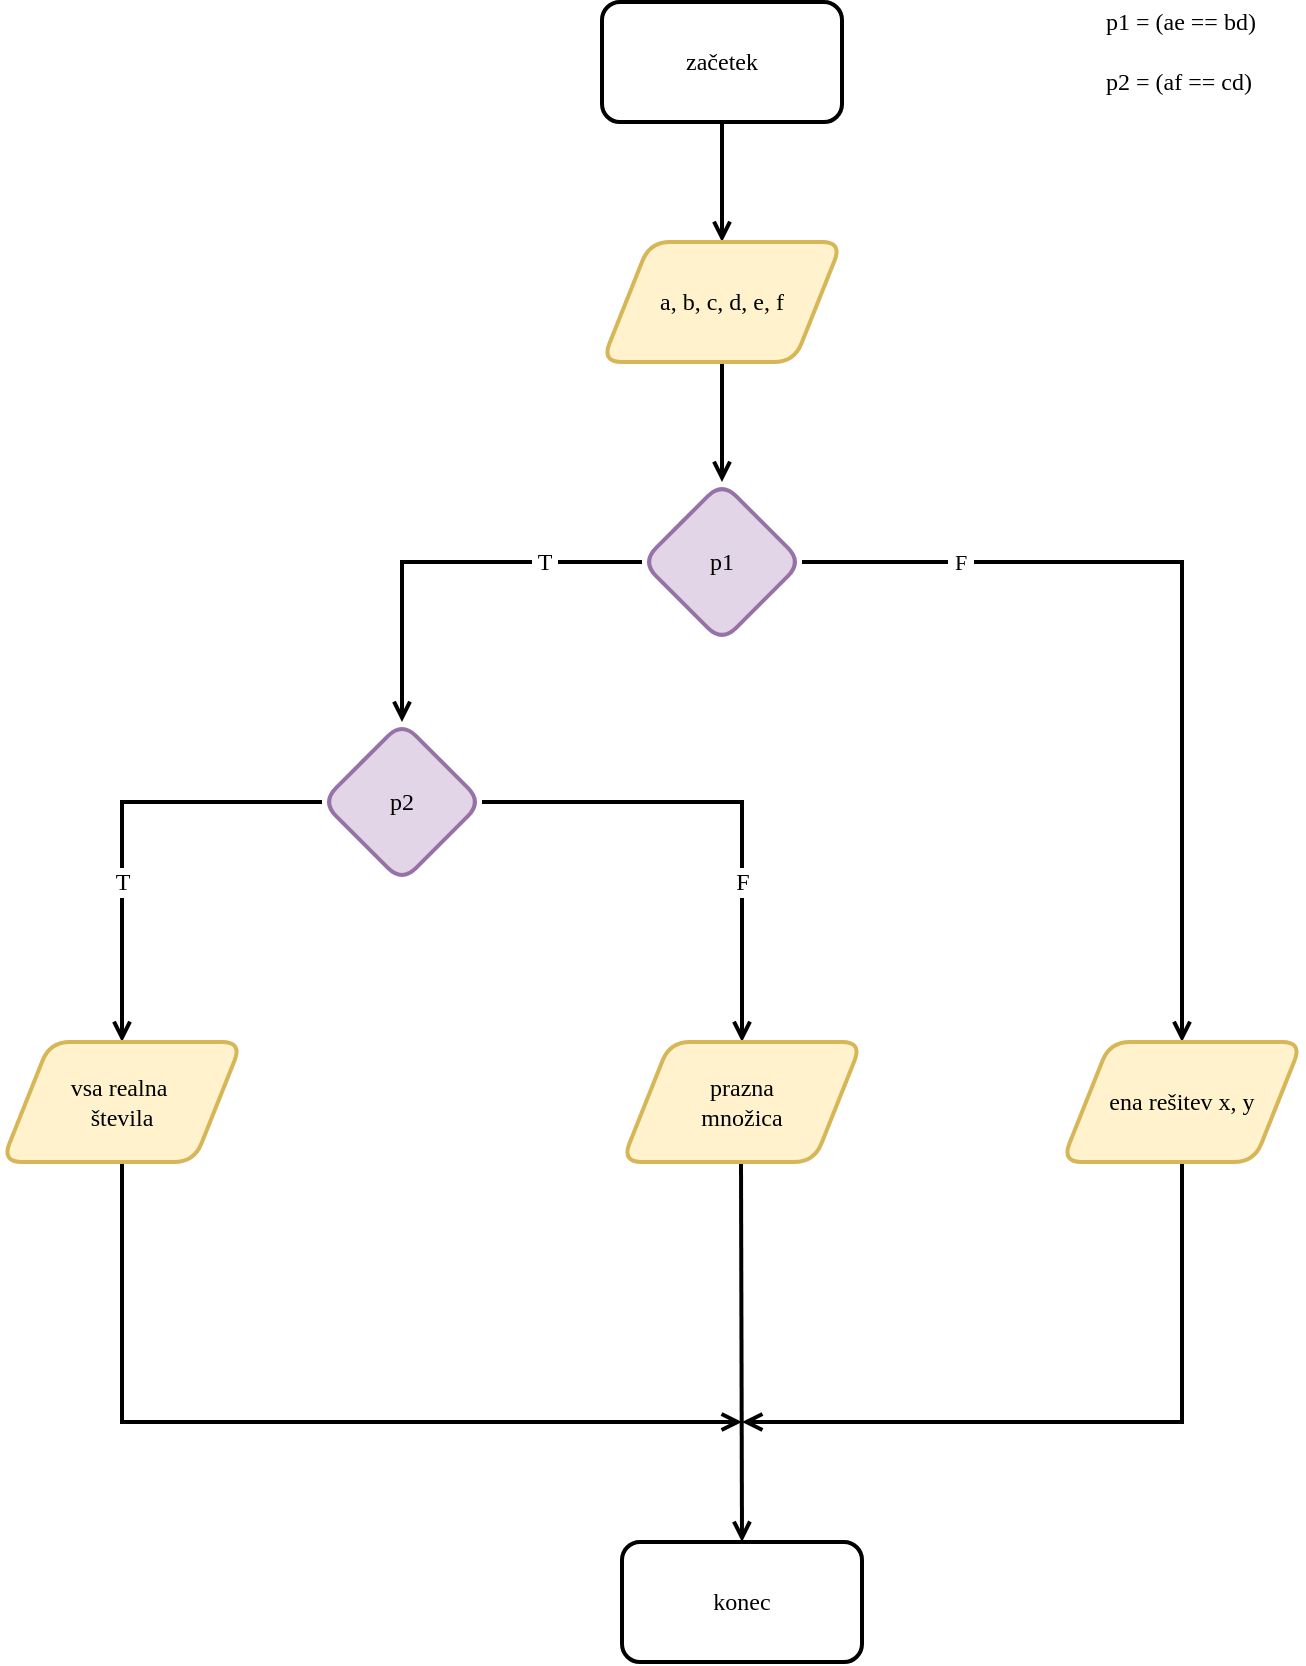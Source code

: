 <mxfile version="14.2.7" type="github">
  <diagram id="5P14mlWlXqXOKmYZ6nLr" name="Page-1">
    <mxGraphModel dx="1685" dy="1268" grid="1" gridSize="10" guides="1" tooltips="1" connect="1" arrows="1" fold="1" page="1" pageScale="1" pageWidth="827" pageHeight="1169" math="0" shadow="0">
      <root>
        <mxCell id="0" />
        <mxCell id="1" parent="0" />
        <mxCell id="l3TPzmq2rAJVsGDFasou-1" style="edgeStyle=orthogonalEdgeStyle;rounded=0;orthogonalLoop=1;jettySize=auto;html=1;entryX=0.5;entryY=0;entryDx=0;entryDy=0;fontFamily=Georgia;strokeWidth=2;endArrow=open;endFill=0;" parent="1" source="l3TPzmq2rAJVsGDFasou-2" target="l3TPzmq2rAJVsGDFasou-4" edge="1">
          <mxGeometry relative="1" as="geometry" />
        </mxCell>
        <mxCell id="l3TPzmq2rAJVsGDFasou-2" value="začetek" style="rounded=1;whiteSpace=wrap;html=1;fontFamily=Georgia;strokeWidth=2;" parent="1" vertex="1">
          <mxGeometry x="370" y="130" width="120" height="60" as="geometry" />
        </mxCell>
        <mxCell id="l3TPzmq2rAJVsGDFasou-3" style="edgeStyle=orthogonalEdgeStyle;rounded=0;orthogonalLoop=1;jettySize=auto;html=1;entryX=0.5;entryY=0;entryDx=0;entryDy=0;endArrow=open;endFill=0;strokeWidth=2;fontFamily=Georgia;" parent="1" source="l3TPzmq2rAJVsGDFasou-4" target="l3TPzmq2rAJVsGDFasou-8" edge="1">
          <mxGeometry relative="1" as="geometry" />
        </mxCell>
        <mxCell id="l3TPzmq2rAJVsGDFasou-4" value="a, b, c, d, e, f" style="shape=parallelogram;perimeter=parallelogramPerimeter;whiteSpace=wrap;html=1;strokeWidth=2;fontFamily=Georgia;fillColor=#fff2cc;strokeColor=#d6b656;rounded=1;" parent="1" vertex="1">
          <mxGeometry x="370" y="250" width="120" height="60" as="geometry" />
        </mxCell>
        <mxCell id="l3TPzmq2rAJVsGDFasou-5" style="edgeStyle=orthogonalEdgeStyle;rounded=0;orthogonalLoop=1;jettySize=auto;html=1;endArrow=open;endFill=0;strokeWidth=2;fontFamily=Georgia;entryX=0.5;entryY=0;entryDx=0;entryDy=0;" parent="1" source="l3TPzmq2rAJVsGDFasou-8" target="l3TPzmq2rAJVsGDFasou-39" edge="1">
          <mxGeometry relative="1" as="geometry">
            <mxPoint x="410" y="490" as="targetPoint" />
            <Array as="points">
              <mxPoint x="270" y="470" />
              <mxPoint x="270" y="470" />
            </Array>
          </mxGeometry>
        </mxCell>
        <mxCell id="l3TPzmq2rAJVsGDFasou-6" value="&amp;nbsp;T&amp;nbsp;" style="text;html=1;align=center;verticalAlign=middle;resizable=0;points=[];labelBackgroundColor=#FFFFFF;fontFamily=Georgia;" parent="l3TPzmq2rAJVsGDFasou-5" vertex="1" connectable="0">
          <mxGeometry x="-0.073" y="1" relative="1" as="geometry">
            <mxPoint x="43" y="-1" as="offset" />
          </mxGeometry>
        </mxCell>
        <mxCell id="vmcBdE_buJnBe5gutCce-3" style="edgeStyle=orthogonalEdgeStyle;rounded=0;orthogonalLoop=1;jettySize=auto;html=1;entryX=0.5;entryY=0;entryDx=0;entryDy=0;endArrow=open;endFill=0;strokeWidth=2;" parent="1" source="l3TPzmq2rAJVsGDFasou-8" target="l3TPzmq2rAJVsGDFasou-42" edge="1">
          <mxGeometry relative="1" as="geometry" />
        </mxCell>
        <mxCell id="vmcBdE_buJnBe5gutCce-4" value="&amp;nbsp;&lt;font face=&quot;Georgia&quot;&gt;F&lt;/font&gt;&amp;nbsp;" style="edgeLabel;html=1;align=center;verticalAlign=middle;resizable=0;points=[];" parent="vmcBdE_buJnBe5gutCce-3" vertex="1" connectable="0">
          <mxGeometry x="-0.633" relative="1" as="geometry">
            <mxPoint as="offset" />
          </mxGeometry>
        </mxCell>
        <mxCell id="l3TPzmq2rAJVsGDFasou-8" value="p1" style="rhombus;whiteSpace=wrap;html=1;rounded=1;strokeWidth=2;fontFamily=Georgia;fillColor=#e1d5e7;strokeColor=#9673a6;" parent="1" vertex="1">
          <mxGeometry x="390" y="370" width="80" height="80" as="geometry" />
        </mxCell>
        <mxCell id="l3TPzmq2rAJVsGDFasou-9" style="edgeStyle=orthogonalEdgeStyle;rounded=0;orthogonalLoop=1;jettySize=auto;html=1;entryX=0.5;entryY=0;entryDx=0;entryDy=0;endArrow=open;endFill=0;strokeWidth=2;fontFamily=Georgia;exitX=0;exitY=0.5;exitDx=0;exitDy=0;" parent="1" edge="1">
          <mxGeometry relative="1" as="geometry">
            <mxPoint x="230" y="530" as="sourcePoint" />
            <mxPoint x="130" y="650" as="targetPoint" />
            <Array as="points">
              <mxPoint x="130" y="530" />
            </Array>
          </mxGeometry>
        </mxCell>
        <mxCell id="l3TPzmq2rAJVsGDFasou-10" value="T" style="text;html=1;align=center;verticalAlign=middle;resizable=0;points=[];labelBackgroundColor=#ffffff;fontFamily=Georgia;" parent="l3TPzmq2rAJVsGDFasou-9" vertex="1" connectable="0">
          <mxGeometry x="0.033" relative="1" as="geometry">
            <mxPoint y="26" as="offset" />
          </mxGeometry>
        </mxCell>
        <mxCell id="l3TPzmq2rAJVsGDFasou-31" value="konec" style="rounded=1;whiteSpace=wrap;html=1;fontFamily=Georgia;strokeWidth=2;" parent="1" vertex="1">
          <mxGeometry x="380" y="900" width="120" height="60" as="geometry" />
        </mxCell>
        <mxCell id="l3TPzmq2rAJVsGDFasou-34" value="p1 = (ae == bd)&amp;nbsp;" style="text;html=1;align=left;verticalAlign=middle;resizable=0;points=[];autosize=1;fontFamily=Georgia;" parent="1" vertex="1">
          <mxGeometry x="620" y="130" width="100" height="20" as="geometry" />
        </mxCell>
        <mxCell id="l3TPzmq2rAJVsGDFasou-35" value="p2 = (af == cd)" style="text;html=1;align=left;verticalAlign=middle;resizable=0;points=[];autosize=1;fontFamily=Georgia;" parent="1" vertex="1">
          <mxGeometry x="620" y="160" width="100" height="20" as="geometry" />
        </mxCell>
        <mxCell id="l3TPzmq2rAJVsGDFasou-39" value="p2" style="rhombus;whiteSpace=wrap;html=1;rounded=1;strokeWidth=2;fontFamily=Georgia;fillColor=#e1d5e7;strokeColor=#9673a6;" parent="1" vertex="1">
          <mxGeometry x="230" y="490" width="80" height="80" as="geometry" />
        </mxCell>
        <mxCell id="l3TPzmq2rAJVsGDFasou-50" style="edgeStyle=orthogonalEdgeStyle;rounded=0;orthogonalLoop=1;jettySize=auto;html=1;endArrow=open;endFill=0;strokeWidth=2;entryX=0.5;entryY=0;entryDx=0;entryDy=0;" parent="1" target="l3TPzmq2rAJVsGDFasou-31" edge="1">
          <mxGeometry relative="1" as="geometry">
            <mxPoint x="439.5" y="840" as="targetPoint" />
            <Array as="points" />
            <mxPoint x="439.5" y="710" as="sourcePoint" />
          </mxGeometry>
        </mxCell>
        <mxCell id="vmcBdE_buJnBe5gutCce-2" style="edgeStyle=orthogonalEdgeStyle;rounded=0;orthogonalLoop=1;jettySize=auto;html=1;strokeWidth=2;endArrow=open;endFill=0;" parent="1" source="l3TPzmq2rAJVsGDFasou-41" edge="1">
          <mxGeometry relative="1" as="geometry">
            <mxPoint x="440" y="840" as="targetPoint" />
            <Array as="points">
              <mxPoint x="130" y="840" />
            </Array>
          </mxGeometry>
        </mxCell>
        <mxCell id="l3TPzmq2rAJVsGDFasou-41" value="vsa realna&amp;nbsp;&lt;br&gt;števila" style="shape=parallelogram;perimeter=parallelogramPerimeter;whiteSpace=wrap;html=1;strokeWidth=2;fontFamily=Georgia;fillColor=#fff2cc;strokeColor=#d6b656;rounded=1;" parent="1" vertex="1">
          <mxGeometry x="70" y="650" width="120" height="60" as="geometry" />
        </mxCell>
        <mxCell id="l3TPzmq2rAJVsGDFasou-48" style="edgeStyle=orthogonalEdgeStyle;rounded=0;orthogonalLoop=1;jettySize=auto;html=1;strokeWidth=2;endArrow=open;endFill=0;" parent="1" source="l3TPzmq2rAJVsGDFasou-42" edge="1">
          <mxGeometry relative="1" as="geometry">
            <Array as="points">
              <mxPoint x="660" y="840" />
            </Array>
            <mxPoint x="440" y="840" as="targetPoint" />
          </mxGeometry>
        </mxCell>
        <mxCell id="l3TPzmq2rAJVsGDFasou-42" value="ena rešitev x, y" style="shape=parallelogram;perimeter=parallelogramPerimeter;whiteSpace=wrap;html=1;strokeWidth=2;fontFamily=Georgia;fillColor=#fff2cc;strokeColor=#d6b656;rounded=1;" parent="1" vertex="1">
          <mxGeometry x="600" y="650" width="120" height="60" as="geometry" />
        </mxCell>
        <mxCell id="l3TPzmq2rAJVsGDFasou-44" style="edgeStyle=orthogonalEdgeStyle;rounded=0;orthogonalLoop=1;jettySize=auto;html=1;endArrow=open;endFill=0;strokeWidth=2;fontFamily=Georgia;exitX=1;exitY=0.5;exitDx=0;exitDy=0;" parent="1" source="l3TPzmq2rAJVsGDFasou-39" edge="1">
          <mxGeometry relative="1" as="geometry">
            <mxPoint x="340" y="530" as="sourcePoint" />
            <mxPoint x="440" y="650" as="targetPoint" />
            <Array as="points">
              <mxPoint x="440" y="530" />
            </Array>
          </mxGeometry>
        </mxCell>
        <mxCell id="l3TPzmq2rAJVsGDFasou-45" value="F" style="text;html=1;align=center;verticalAlign=middle;resizable=0;points=[];labelBackgroundColor=#ffffff;fontFamily=Georgia;" parent="l3TPzmq2rAJVsGDFasou-44" vertex="1" connectable="0">
          <mxGeometry x="-0.073" y="1" relative="1" as="geometry">
            <mxPoint x="14" y="41" as="offset" />
          </mxGeometry>
        </mxCell>
        <mxCell id="vmcBdE_buJnBe5gutCce-1" value="prazna&lt;br&gt;množica" style="shape=parallelogram;perimeter=parallelogramPerimeter;whiteSpace=wrap;html=1;strokeWidth=2;fontFamily=Georgia;fillColor=#fff2cc;strokeColor=#d6b656;rounded=1;" parent="1" vertex="1">
          <mxGeometry x="380" y="650" width="120" height="60" as="geometry" />
        </mxCell>
      </root>
    </mxGraphModel>
  </diagram>
</mxfile>
